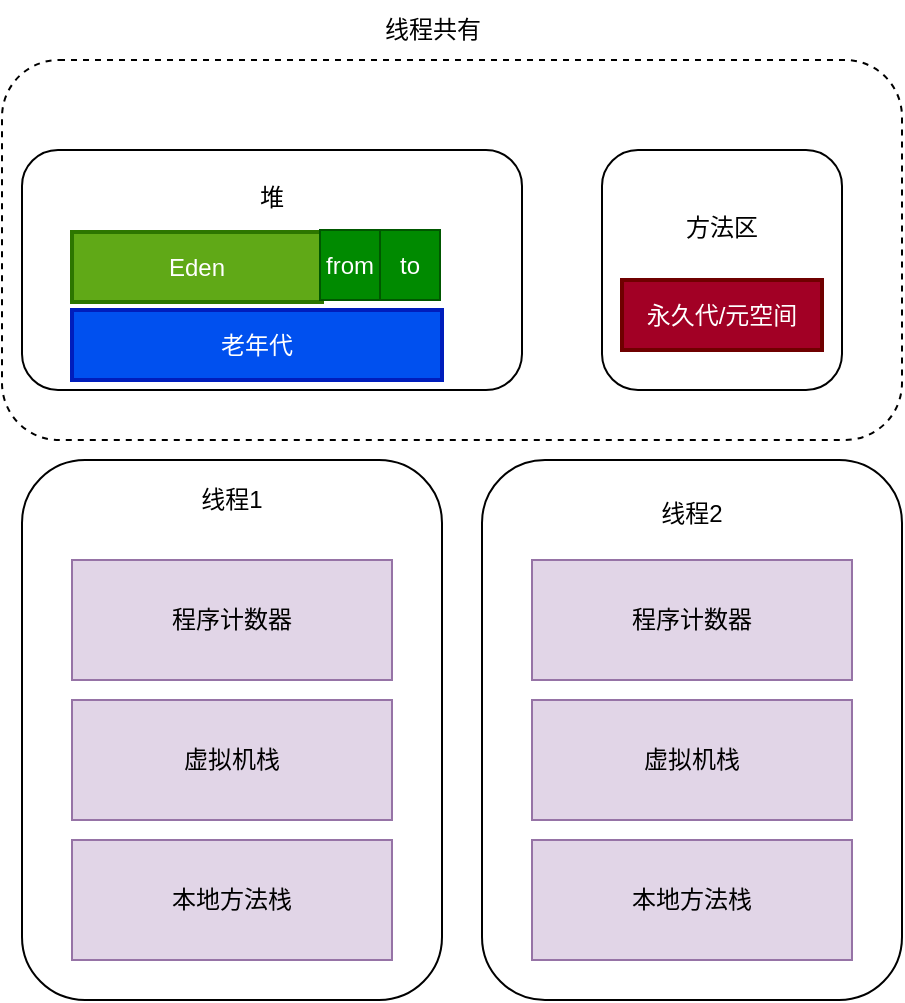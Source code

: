 <mxfile version="21.1.2" type="github">
  <diagram name="第 1 页" id="qrGfPf-aeengtXoMOfv2">
    <mxGraphModel dx="1050" dy="683" grid="1" gridSize="10" guides="1" tooltips="1" connect="1" arrows="1" fold="1" page="1" pageScale="1" pageWidth="827" pageHeight="1169" math="0" shadow="0">
      <root>
        <mxCell id="0" />
        <mxCell id="1" parent="0" />
        <mxCell id="f1KtcB2TfzBb43k71ozX-21" value="" style="rounded=1;whiteSpace=wrap;html=1;fillColor=none;dashed=1;" vertex="1" parent="1">
          <mxGeometry x="150" y="110" width="450" height="190" as="geometry" />
        </mxCell>
        <mxCell id="f1KtcB2TfzBb43k71ozX-15" value="线程1&lt;br&gt;&lt;br&gt;&lt;br&gt;&lt;br&gt;&lt;br&gt;&lt;br&gt;&lt;br&gt;&lt;br&gt;&lt;br&gt;&lt;br&gt;&lt;br&gt;&lt;br&gt;&lt;br&gt;&lt;br&gt;&lt;br&gt;&lt;br&gt;&lt;br&gt;" style="rounded=1;whiteSpace=wrap;html=1;" vertex="1" parent="1">
          <mxGeometry x="160" y="310" width="210" height="270" as="geometry" />
        </mxCell>
        <mxCell id="f1KtcB2TfzBb43k71ozX-1" value="堆&lt;br&gt;&lt;br&gt;&lt;br&gt;&lt;br&gt;&lt;br&gt;&lt;br&gt;" style="rounded=1;whiteSpace=wrap;html=1;" vertex="1" parent="1">
          <mxGeometry x="160" y="155" width="250" height="120" as="geometry" />
        </mxCell>
        <mxCell id="f1KtcB2TfzBb43k71ozX-2" value="方法区&lt;br&gt;&lt;br&gt;&lt;br&gt;&lt;br&gt;" style="rounded=1;whiteSpace=wrap;html=1;" vertex="1" parent="1">
          <mxGeometry x="450" y="155" width="120" height="120" as="geometry" />
        </mxCell>
        <mxCell id="f1KtcB2TfzBb43k71ozX-3" value="程序计数器" style="rounded=0;whiteSpace=wrap;html=1;fillColor=#e1d5e7;strokeColor=#9673a6;" vertex="1" parent="1">
          <mxGeometry x="185" y="360" width="160" height="60" as="geometry" />
        </mxCell>
        <mxCell id="f1KtcB2TfzBb43k71ozX-4" value="虚拟机栈" style="rounded=0;whiteSpace=wrap;html=1;fillColor=#e1d5e7;strokeColor=#9673a6;" vertex="1" parent="1">
          <mxGeometry x="185" y="430" width="160" height="60" as="geometry" />
        </mxCell>
        <mxCell id="f1KtcB2TfzBb43k71ozX-5" value="本地方法栈" style="rounded=0;whiteSpace=wrap;html=1;fillColor=#e1d5e7;strokeColor=#9673a6;" vertex="1" parent="1">
          <mxGeometry x="185" y="500" width="160" height="60" as="geometry" />
        </mxCell>
        <mxCell id="f1KtcB2TfzBb43k71ozX-6" value="Eden" style="rounded=0;whiteSpace=wrap;html=1;strokeWidth=2;fillColor=#60a917;fontColor=#ffffff;strokeColor=#2D7600;" vertex="1" parent="1">
          <mxGeometry x="185" y="196" width="125" height="35" as="geometry" />
        </mxCell>
        <mxCell id="f1KtcB2TfzBb43k71ozX-7" value="from" style="rounded=0;whiteSpace=wrap;html=1;strokeColor=#005700;fillColor=#008a00;fontColor=#ffffff;" vertex="1" parent="1">
          <mxGeometry x="309" y="195" width="30" height="35" as="geometry" />
        </mxCell>
        <mxCell id="f1KtcB2TfzBb43k71ozX-8" value="to" style="rounded=0;whiteSpace=wrap;html=1;strokeColor=#005700;fillColor=#008a00;fontColor=#ffffff;" vertex="1" parent="1">
          <mxGeometry x="339" y="195" width="30" height="35" as="geometry" />
        </mxCell>
        <mxCell id="f1KtcB2TfzBb43k71ozX-10" value="老年代" style="rounded=0;whiteSpace=wrap;html=1;strokeWidth=2;fillColor=#0050ef;fontColor=#ffffff;strokeColor=#001DBC;" vertex="1" parent="1">
          <mxGeometry x="185" y="235" width="185" height="35" as="geometry" />
        </mxCell>
        <mxCell id="f1KtcB2TfzBb43k71ozX-14" value="永久代/元空间" style="rounded=0;whiteSpace=wrap;html=1;strokeWidth=2;fillColor=#a20025;fontColor=#ffffff;strokeColor=#6F0000;" vertex="1" parent="1">
          <mxGeometry x="460" y="220" width="100" height="35" as="geometry" />
        </mxCell>
        <mxCell id="f1KtcB2TfzBb43k71ozX-16" value="线程2&lt;br&gt;&lt;br&gt;&lt;br&gt;&lt;br&gt;&lt;br&gt;&lt;br&gt;&lt;br&gt;&lt;br&gt;&lt;br&gt;&lt;br&gt;&lt;br&gt;&lt;br&gt;&lt;br&gt;&lt;br&gt;&lt;br&gt;&lt;br&gt;" style="rounded=1;whiteSpace=wrap;html=1;" vertex="1" parent="1">
          <mxGeometry x="390" y="310" width="210" height="270" as="geometry" />
        </mxCell>
        <mxCell id="f1KtcB2TfzBb43k71ozX-17" value="程序计数器" style="rounded=0;whiteSpace=wrap;html=1;fillColor=#e1d5e7;strokeColor=#9673a6;" vertex="1" parent="1">
          <mxGeometry x="415" y="360" width="160" height="60" as="geometry" />
        </mxCell>
        <mxCell id="f1KtcB2TfzBb43k71ozX-18" value="虚拟机栈" style="rounded=0;whiteSpace=wrap;html=1;fillColor=#e1d5e7;strokeColor=#9673a6;" vertex="1" parent="1">
          <mxGeometry x="415" y="430" width="160" height="60" as="geometry" />
        </mxCell>
        <mxCell id="f1KtcB2TfzBb43k71ozX-19" value="本地方法栈" style="rounded=0;whiteSpace=wrap;html=1;fillColor=#e1d5e7;strokeColor=#9673a6;" vertex="1" parent="1">
          <mxGeometry x="415" y="500" width="160" height="60" as="geometry" />
        </mxCell>
        <mxCell id="f1KtcB2TfzBb43k71ozX-22" value="线程共有" style="text;html=1;align=center;verticalAlign=middle;resizable=0;points=[];autosize=1;strokeColor=none;fillColor=none;" vertex="1" parent="1">
          <mxGeometry x="330" y="80" width="70" height="30" as="geometry" />
        </mxCell>
      </root>
    </mxGraphModel>
  </diagram>
</mxfile>
